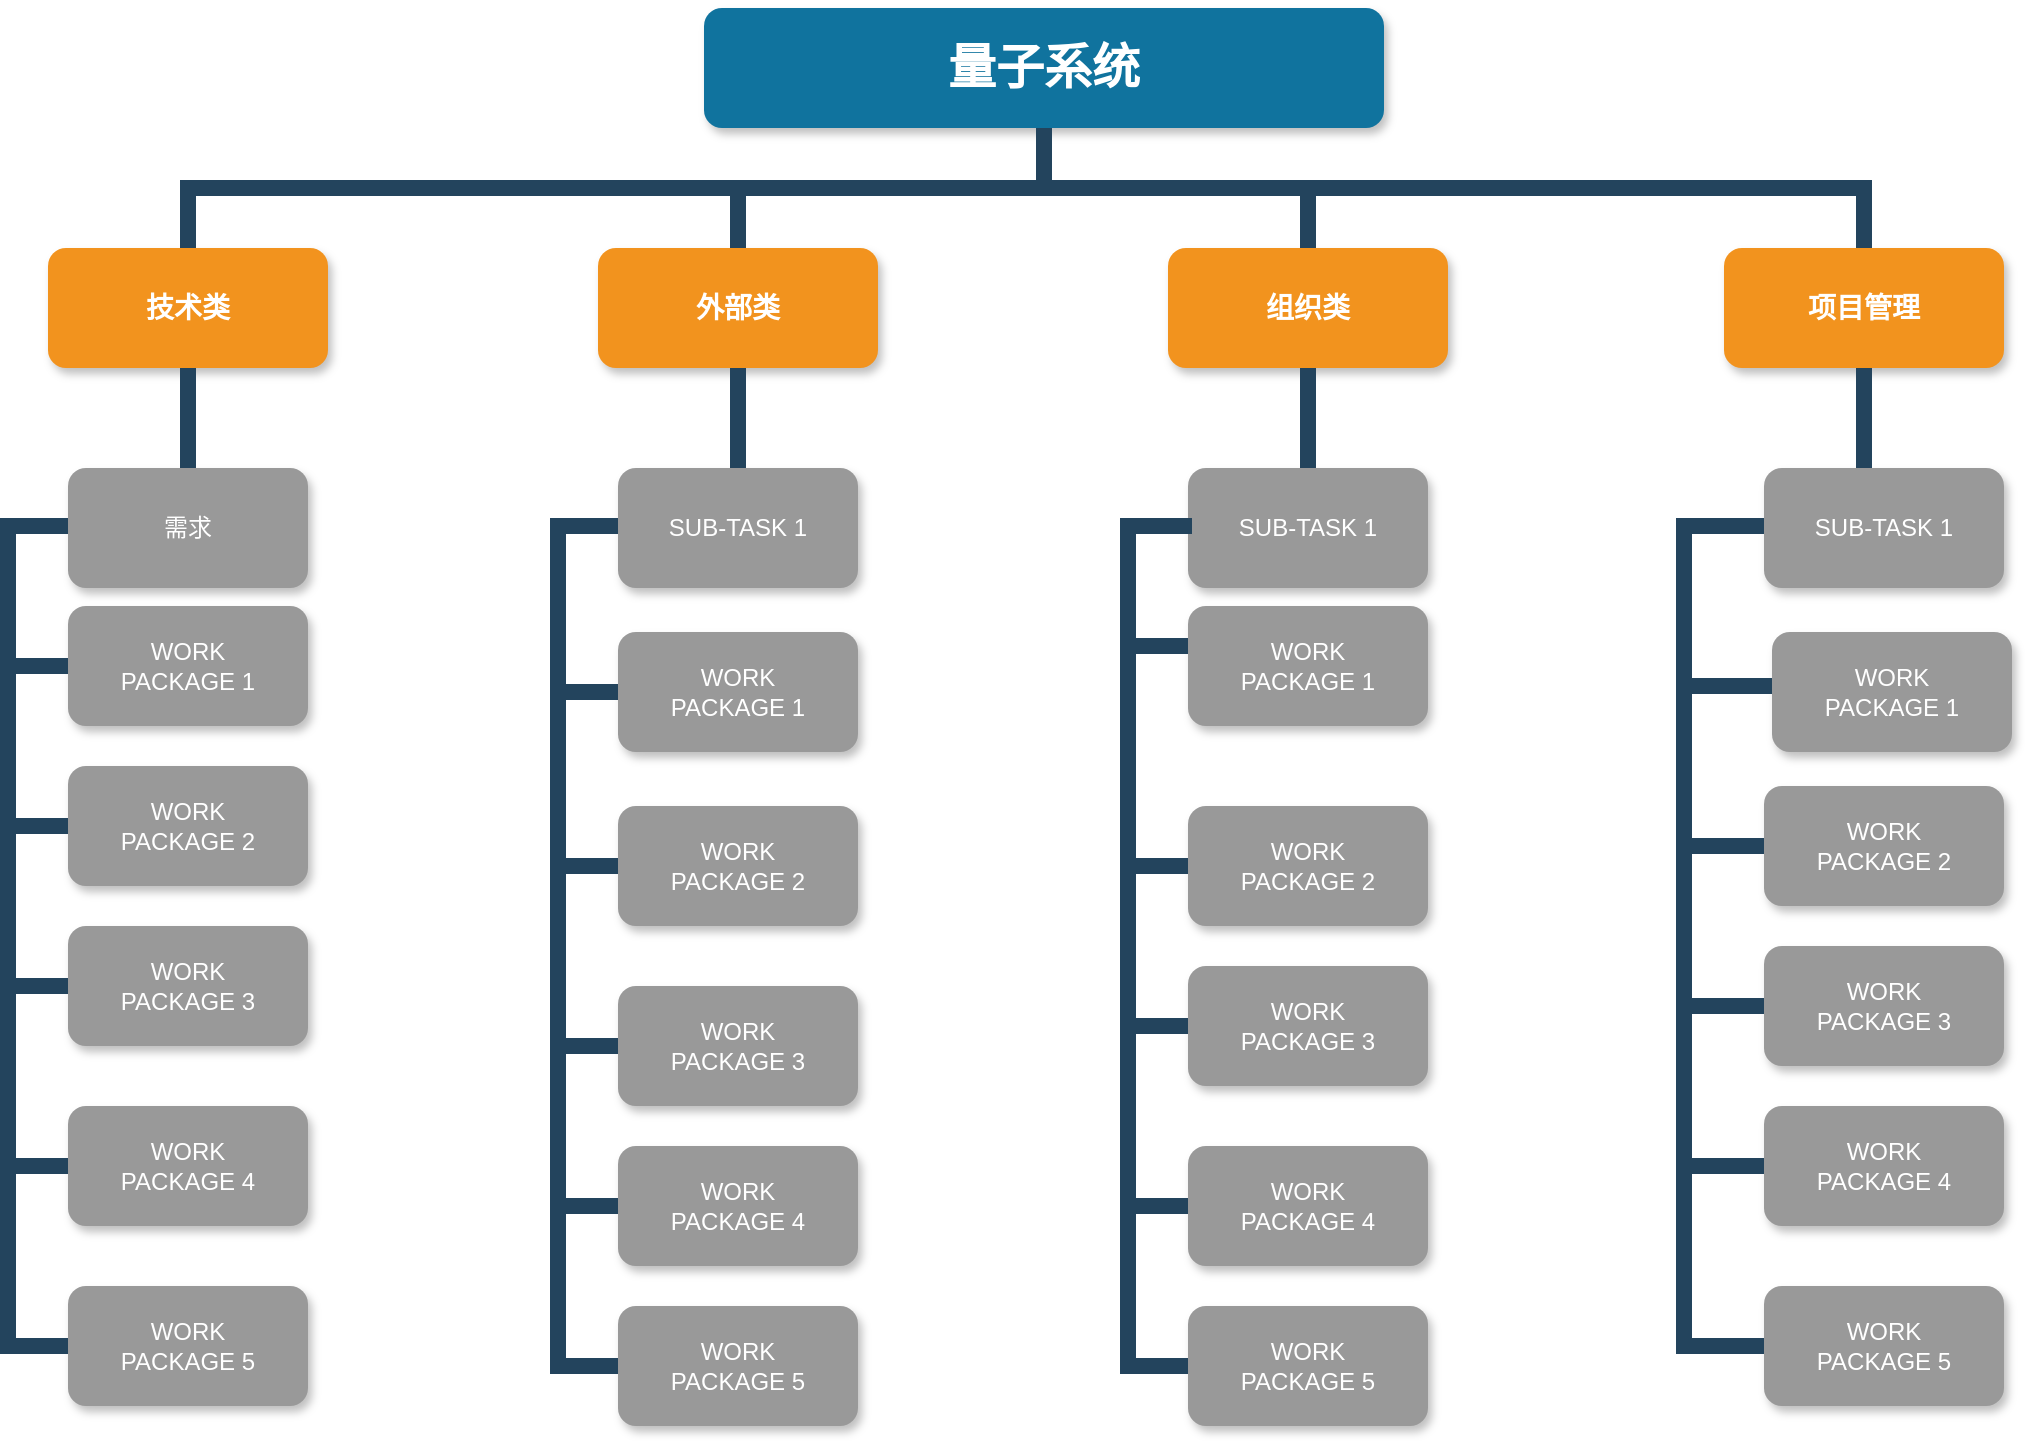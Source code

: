 <mxfile version="21.1.8" type="github">
  <diagram name="Page-1" id="64c3da0e-402f-94eb-ee01-a36477274f13">
    <mxGraphModel dx="1434" dy="740" grid="1" gridSize="10" guides="1" tooltips="1" connect="1" arrows="1" fold="1" page="1" pageScale="1" pageWidth="1169" pageHeight="826" background="none" math="0" shadow="0">
      <root>
        <mxCell id="0" />
        <mxCell id="1" parent="0" />
        <mxCell id="2" value="量子系统" style="whiteSpace=wrap;rounded=1;shadow=1;fillColor=#10739E;strokeColor=none;fontColor=#FFFFFF;fontStyle=1;fontSize=24" parent="1" vertex="1">
          <mxGeometry x="630" y="70" width="340" height="60" as="geometry" />
        </mxCell>
        <mxCell id="3" value="技术类" style="whiteSpace=wrap;rounded=1;fillColor=#F2931E;strokeColor=none;shadow=1;fontColor=#FFFFFF;fontStyle=1;fontSize=14" parent="1" vertex="1">
          <mxGeometry x="302" y="190.0" width="140" height="60" as="geometry" />
        </mxCell>
        <mxCell id="4" value="外部类" style="whiteSpace=wrap;rounded=1;fillColor=#F2931E;strokeColor=none;shadow=1;fontColor=#FFFFFF;fontStyle=1;fontSize=14" parent="1" vertex="1">
          <mxGeometry x="577" y="190.0" width="140" height="60" as="geometry" />
        </mxCell>
        <mxCell id="6" value="组织类" style="whiteSpace=wrap;rounded=1;fillColor=#F2931E;strokeColor=none;shadow=1;fontColor=#FFFFFF;fontStyle=1;fontSize=14" parent="1" vertex="1">
          <mxGeometry x="862" y="190.0" width="140" height="60" as="geometry" />
        </mxCell>
        <mxCell id="7" value="项目管理" style="whiteSpace=wrap;rounded=1;fillColor=#F2931E;strokeColor=none;shadow=1;fontColor=#FFFFFF;fontStyle=1;fontSize=14" parent="1" vertex="1">
          <mxGeometry x="1140" y="190.0" width="140" height="60" as="geometry" />
        </mxCell>
        <mxCell id="10" value="需求" style="whiteSpace=wrap;rounded=1;fillColor=#999999;strokeColor=none;shadow=1;fontColor=#FFFFFF;" parent="1" vertex="1">
          <mxGeometry x="312" y="300.0" width="120" height="60" as="geometry" />
        </mxCell>
        <mxCell id="23" value="WORK&#xa;PACKAGE 1" style="whiteSpace=wrap;rounded=1;fillColor=#999999;strokeColor=none;shadow=1;fontColor=#FFFFFF;fontStyle=0" parent="1" vertex="1">
          <mxGeometry x="312.0" y="369.0" width="120" height="60" as="geometry" />
        </mxCell>
        <mxCell id="24" value="WORK&#xa;PACKAGE 2" style="whiteSpace=wrap;rounded=1;fillColor=#999999;strokeColor=none;shadow=1;fontColor=#FFFFFF;fontStyle=0" parent="1" vertex="1">
          <mxGeometry x="312.0" y="449.0" width="120" height="60" as="geometry" />
        </mxCell>
        <mxCell id="25" value="WORK&#xa;PACKAGE 3" style="whiteSpace=wrap;rounded=1;fillColor=#999999;strokeColor=none;shadow=1;fontColor=#FFFFFF;fontStyle=0" parent="1" vertex="1">
          <mxGeometry x="312.0" y="529.0" width="120" height="60" as="geometry" />
        </mxCell>
        <mxCell id="26" value="WORK&#xa;PACKAGE 4" style="whiteSpace=wrap;rounded=1;fillColor=#999999;strokeColor=none;shadow=1;fontColor=#FFFFFF;fontStyle=0" parent="1" vertex="1">
          <mxGeometry x="312.0" y="619.0" width="120" height="60" as="geometry" />
        </mxCell>
        <mxCell id="27" value="WORK&#xa;PACKAGE 5" style="whiteSpace=wrap;rounded=1;fillColor=#999999;strokeColor=none;shadow=1;fontColor=#FFFFFF;fontStyle=0" parent="1" vertex="1">
          <mxGeometry x="312.0" y="709.0" width="120" height="60" as="geometry" />
        </mxCell>
        <mxCell id="43" value="SUB-TASK 1" style="whiteSpace=wrap;rounded=1;fillColor=#999999;strokeColor=none;shadow=1;fontColor=#FFFFFF;" parent="1" vertex="1">
          <mxGeometry x="587.0" y="300.0" width="120" height="60" as="geometry" />
        </mxCell>
        <mxCell id="45" value="WORK&#xa;PACKAGE 1" style="whiteSpace=wrap;rounded=1;fillColor=#999999;strokeColor=none;shadow=1;fontColor=#FFFFFF;fontStyle=0" parent="1" vertex="1">
          <mxGeometry x="587.0" y="382.0" width="120" height="60" as="geometry" />
        </mxCell>
        <mxCell id="46" value="WORK&#xa;PACKAGE 2" style="whiteSpace=wrap;rounded=1;fillColor=#999999;strokeColor=none;shadow=1;fontColor=#FFFFFF;fontStyle=0" parent="1" vertex="1">
          <mxGeometry x="587.0" y="469.0" width="120" height="60" as="geometry" />
        </mxCell>
        <mxCell id="47" value="WORK&#xa;PACKAGE 3" style="whiteSpace=wrap;rounded=1;fillColor=#999999;strokeColor=none;shadow=1;fontColor=#FFFFFF;fontStyle=0" parent="1" vertex="1">
          <mxGeometry x="587.0" y="559.0" width="120" height="60" as="geometry" />
        </mxCell>
        <mxCell id="48" value="WORK&#xa;PACKAGE 4" style="whiteSpace=wrap;rounded=1;fillColor=#999999;strokeColor=none;shadow=1;fontColor=#FFFFFF;fontStyle=0" parent="1" vertex="1">
          <mxGeometry x="587" y="639.0" width="120" height="60" as="geometry" />
        </mxCell>
        <mxCell id="49" value="WORK&#xa;PACKAGE 5" style="whiteSpace=wrap;rounded=1;fillColor=#999999;strokeColor=none;shadow=1;fontColor=#FFFFFF;fontStyle=0" parent="1" vertex="1">
          <mxGeometry x="587.0" y="719.0" width="120" height="60" as="geometry" />
        </mxCell>
        <mxCell id="103" value="" style="edgeStyle=elbowEdgeStyle;elbow=vertical;rounded=0;fontColor=#000000;endArrow=none;endFill=0;strokeWidth=8;strokeColor=#23445D;" parent="1" source="3" target="10" edge="1">
          <mxGeometry width="100" height="100" relative="1" as="geometry">
            <mxPoint x="162" y="290" as="sourcePoint" />
            <mxPoint x="262" y="190" as="targetPoint" />
          </mxGeometry>
        </mxCell>
        <mxCell id="105" value="" style="edgeStyle=elbowEdgeStyle;elbow=horizontal;rounded=0;fontColor=#000000;endArrow=none;endFill=0;strokeWidth=8;strokeColor=#23445D;" parent="1" target="23" edge="1">
          <mxGeometry width="100" height="100" relative="1" as="geometry">
            <mxPoint x="312" y="329" as="sourcePoint" />
            <mxPoint x="252" y="379" as="targetPoint" />
            <Array as="points">
              <mxPoint x="282" y="399" />
              <mxPoint x="192" y="379" />
            </Array>
          </mxGeometry>
        </mxCell>
        <mxCell id="106" value="" style="edgeStyle=elbowEdgeStyle;elbow=horizontal;rounded=0;fontColor=#000000;endArrow=none;endFill=0;strokeWidth=8;strokeColor=#23445D;" parent="1" target="24" edge="1">
          <mxGeometry width="100" height="100" relative="1" as="geometry">
            <mxPoint x="312" y="329" as="sourcePoint" />
            <mxPoint x="222" y="439" as="targetPoint" />
            <Array as="points">
              <mxPoint x="282" y="399" />
              <mxPoint x="192" y="399" />
            </Array>
          </mxGeometry>
        </mxCell>
        <mxCell id="107" value="" style="edgeStyle=elbowEdgeStyle;elbow=horizontal;rounded=0;fontColor=#000000;endArrow=none;endFill=0;strokeWidth=8;strokeColor=#23445D;" parent="1" target="27" edge="1">
          <mxGeometry width="100" height="100" relative="1" as="geometry">
            <mxPoint x="312" y="329" as="sourcePoint" />
            <mxPoint x="222" y="439" as="targetPoint" />
            <Array as="points">
              <mxPoint x="282" y="599" />
              <mxPoint x="192" y="539" />
            </Array>
          </mxGeometry>
        </mxCell>
        <mxCell id="109" value="" style="edgeStyle=elbowEdgeStyle;elbow=horizontal;rounded=0;fontColor=#000000;endArrow=none;endFill=0;strokeWidth=8;strokeColor=#23445D;" parent="1" target="26" edge="1">
          <mxGeometry width="100" height="100" relative="1" as="geometry">
            <mxPoint x="312" y="329" as="sourcePoint" />
            <mxPoint x="242" y="459" as="targetPoint" />
            <Array as="points">
              <mxPoint x="282" y="549" />
              <mxPoint x="192" y="409" />
            </Array>
          </mxGeometry>
        </mxCell>
        <mxCell id="110" value="" style="edgeStyle=elbowEdgeStyle;elbow=horizontal;rounded=0;fontColor=#000000;endArrow=none;endFill=0;strokeWidth=8;strokeColor=#23445D;" parent="1" target="25" edge="1">
          <mxGeometry width="100" height="100" relative="1" as="geometry">
            <mxPoint x="312" y="329" as="sourcePoint" />
            <mxPoint x="252" y="469" as="targetPoint" />
            <Array as="points">
              <mxPoint x="282" y="519" />
              <mxPoint x="192" y="429" />
            </Array>
          </mxGeometry>
        </mxCell>
        <mxCell id="116" value="" style="edgeStyle=elbowEdgeStyle;elbow=vertical;rounded=0;fontColor=#000000;endArrow=none;endFill=0;strokeWidth=8;strokeColor=#23445D;" parent="1" source="4" target="43" edge="1">
          <mxGeometry width="100" height="100" relative="1" as="geometry">
            <mxPoint x="287" y="240.0" as="sourcePoint" />
            <mxPoint x="187" y="310" as="targetPoint" />
            <Array as="points">
              <mxPoint x="647" y="280" />
            </Array>
          </mxGeometry>
        </mxCell>
        <mxCell id="118" value="" style="edgeStyle=elbowEdgeStyle;elbow=horizontal;rounded=0;fontColor=#000000;endArrow=none;endFill=0;strokeWidth=8;strokeColor=#23445D;" parent="1" target="45" edge="1">
          <mxGeometry width="100" height="100" relative="1" as="geometry">
            <mxPoint x="587.0" y="329" as="sourcePoint" />
            <mxPoint x="477.0" y="429" as="targetPoint" />
            <Array as="points">
              <mxPoint x="557" y="379" />
            </Array>
          </mxGeometry>
        </mxCell>
        <mxCell id="119" value="" style="edgeStyle=elbowEdgeStyle;elbow=horizontal;rounded=0;fontColor=#000000;endArrow=none;endFill=0;strokeWidth=8;strokeColor=#23445D;" parent="1" target="46" edge="1">
          <mxGeometry width="100" height="100" relative="1" as="geometry">
            <mxPoint x="587.0" y="329" as="sourcePoint" />
            <mxPoint x="477.0" y="509" as="targetPoint" />
            <Array as="points">
              <mxPoint x="557" y="459" />
              <mxPoint x="467" y="419" />
            </Array>
          </mxGeometry>
        </mxCell>
        <mxCell id="120" value="" style="edgeStyle=elbowEdgeStyle;elbow=horizontal;rounded=0;fontColor=#000000;endArrow=none;endFill=0;strokeWidth=8;strokeColor=#23445D;" parent="1" target="49" edge="1">
          <mxGeometry width="100" height="100" relative="1" as="geometry">
            <mxPoint x="587.0" y="329" as="sourcePoint" />
            <mxPoint x="477" y="749" as="targetPoint" />
            <Array as="points">
              <mxPoint x="557" y="459" />
              <mxPoint x="467" y="549" />
            </Array>
          </mxGeometry>
        </mxCell>
        <mxCell id="121" value="" style="edgeStyle=elbowEdgeStyle;elbow=horizontal;rounded=0;fontColor=#000000;endArrow=none;endFill=0;strokeWidth=8;strokeColor=#23445D;" parent="1" target="48" edge="1">
          <mxGeometry width="100" height="100" relative="1" as="geometry">
            <mxPoint x="587.0" y="329" as="sourcePoint" />
            <mxPoint x="477" y="669" as="targetPoint" />
            <Array as="points">
              <mxPoint x="557" y="399" />
              <mxPoint x="467" y="499" />
            </Array>
          </mxGeometry>
        </mxCell>
        <mxCell id="122" value="" style="edgeStyle=elbowEdgeStyle;elbow=horizontal;rounded=0;fontColor=#000000;endArrow=none;endFill=0;strokeWidth=8;strokeColor=#23445D;" parent="1" target="47" edge="1">
          <mxGeometry width="100" height="100" relative="1" as="geometry">
            <mxPoint x="587.0" y="329" as="sourcePoint" />
            <mxPoint x="477.0" y="589" as="targetPoint" />
            <Array as="points">
              <mxPoint x="557" y="389" />
              <mxPoint x="567" y="459" />
              <mxPoint x="467" y="469" />
            </Array>
          </mxGeometry>
        </mxCell>
        <mxCell id="133" value="SUB-TASK 1" style="whiteSpace=wrap;rounded=1;fillColor=#999999;strokeColor=none;shadow=1;fontColor=#FFFFFF;" parent="1" vertex="1">
          <mxGeometry x="872.0" y="300.0" width="120" height="60" as="geometry" />
        </mxCell>
        <mxCell id="135" value="WORK&#xa;PACKAGE 1" style="whiteSpace=wrap;rounded=1;fillColor=#999999;strokeColor=none;shadow=1;fontColor=#FFFFFF;fontStyle=0" parent="1" vertex="1">
          <mxGeometry x="872.0" y="369.0" width="120" height="60" as="geometry" />
        </mxCell>
        <mxCell id="136" value="WORK&#xa;PACKAGE 2" style="whiteSpace=wrap;rounded=1;fillColor=#999999;strokeColor=none;shadow=1;fontColor=#FFFFFF;fontStyle=0" parent="1" vertex="1">
          <mxGeometry x="872.0" y="469.0" width="120" height="60" as="geometry" />
        </mxCell>
        <mxCell id="137" value="WORK&#xa;PACKAGE 3" style="whiteSpace=wrap;rounded=1;fillColor=#999999;strokeColor=none;shadow=1;fontColor=#FFFFFF;fontStyle=0" parent="1" vertex="1">
          <mxGeometry x="872.0" y="549.0" width="120" height="60" as="geometry" />
        </mxCell>
        <mxCell id="138" value="WORK&#xa;PACKAGE 4" style="whiteSpace=wrap;rounded=1;fillColor=#999999;strokeColor=none;shadow=1;fontColor=#FFFFFF;fontStyle=0" parent="1" vertex="1">
          <mxGeometry x="872" y="639.0" width="120" height="60" as="geometry" />
        </mxCell>
        <mxCell id="139" value="WORK&#xa;PACKAGE 5" style="whiteSpace=wrap;rounded=1;fillColor=#999999;strokeColor=none;shadow=1;fontColor=#FFFFFF;fontStyle=0" parent="1" vertex="1">
          <mxGeometry x="872.0" y="719.0" width="120" height="60" as="geometry" />
        </mxCell>
        <mxCell id="145" value="" style="edgeStyle=elbowEdgeStyle;elbow=horizontal;rounded=0;fontColor=#000000;endArrow=none;endFill=0;strokeWidth=8;strokeColor=#23445D;" parent="1" target="135" edge="1">
          <mxGeometry width="100" height="100" relative="1" as="geometry">
            <mxPoint x="874" y="329" as="sourcePoint" />
            <mxPoint x="764.0" y="429" as="targetPoint" />
            <Array as="points">
              <mxPoint x="842" y="389" />
            </Array>
          </mxGeometry>
        </mxCell>
        <mxCell id="146" value="" style="edgeStyle=elbowEdgeStyle;elbow=horizontal;rounded=0;fontColor=#000000;endArrow=none;endFill=0;strokeWidth=8;strokeColor=#23445D;" parent="1" target="136" edge="1">
          <mxGeometry width="100" height="100" relative="1" as="geometry">
            <mxPoint x="874" y="329" as="sourcePoint" />
            <mxPoint x="764.0" y="509" as="targetPoint" />
            <Array as="points">
              <mxPoint x="842" y="459" />
              <mxPoint x="754" y="419" />
            </Array>
          </mxGeometry>
        </mxCell>
        <mxCell id="147" value="" style="edgeStyle=elbowEdgeStyle;elbow=horizontal;rounded=0;fontColor=#000000;endArrow=none;endFill=0;strokeWidth=8;strokeColor=#23445D;" parent="1" target="139" edge="1">
          <mxGeometry width="100" height="100" relative="1" as="geometry">
            <mxPoint x="874" y="329" as="sourcePoint" />
            <mxPoint x="764" y="749" as="targetPoint" />
            <Array as="points">
              <mxPoint x="842" y="549" />
              <mxPoint x="754" y="549" />
            </Array>
          </mxGeometry>
        </mxCell>
        <mxCell id="148" value="" style="edgeStyle=elbowEdgeStyle;elbow=horizontal;rounded=0;fontColor=#000000;endArrow=none;endFill=0;strokeWidth=8;strokeColor=#23445D;" parent="1" target="138" edge="1">
          <mxGeometry width="100" height="100" relative="1" as="geometry">
            <mxPoint x="874" y="329" as="sourcePoint" />
            <mxPoint x="764" y="669" as="targetPoint" />
            <Array as="points">
              <mxPoint x="842" y="469" />
              <mxPoint x="754" y="499" />
            </Array>
          </mxGeometry>
        </mxCell>
        <mxCell id="149" value="" style="edgeStyle=elbowEdgeStyle;elbow=horizontal;rounded=0;fontColor=#000000;endArrow=none;endFill=0;strokeWidth=8;strokeColor=#23445D;" parent="1" target="137" edge="1">
          <mxGeometry width="100" height="100" relative="1" as="geometry">
            <mxPoint x="874" y="329" as="sourcePoint" />
            <mxPoint x="764.0" y="589" as="targetPoint" />
            <Array as="points">
              <mxPoint x="842" y="449" />
            </Array>
          </mxGeometry>
        </mxCell>
        <mxCell id="155" value="SUB-TASK 1" style="whiteSpace=wrap;rounded=1;fillColor=#999999;strokeColor=none;shadow=1;fontColor=#FFFFFF;" parent="1" vertex="1">
          <mxGeometry x="1160.0" y="300.0" width="120" height="60" as="geometry" />
        </mxCell>
        <mxCell id="157" value="WORK&#xa;PACKAGE 1" style="whiteSpace=wrap;rounded=1;fillColor=#999999;strokeColor=none;shadow=1;fontColor=#FFFFFF;fontStyle=0" parent="1" vertex="1">
          <mxGeometry x="1164.0" y="382.0" width="120" height="60" as="geometry" />
        </mxCell>
        <mxCell id="158" value="WORK&#xa;PACKAGE 2" style="whiteSpace=wrap;rounded=1;fillColor=#999999;strokeColor=none;shadow=1;fontColor=#FFFFFF;fontStyle=0" parent="1" vertex="1">
          <mxGeometry x="1160" y="459.0" width="120" height="60" as="geometry" />
        </mxCell>
        <mxCell id="159" value="WORK&#xa;PACKAGE 3" style="whiteSpace=wrap;rounded=1;fillColor=#999999;strokeColor=none;shadow=1;fontColor=#FFFFFF;fontStyle=0" parent="1" vertex="1">
          <mxGeometry x="1160.0" y="539.0" width="120" height="60" as="geometry" />
        </mxCell>
        <mxCell id="160" value="WORK&#xa;PACKAGE 4" style="whiteSpace=wrap;rounded=1;fillColor=#999999;strokeColor=none;shadow=1;fontColor=#FFFFFF;fontStyle=0" parent="1" vertex="1">
          <mxGeometry x="1160" y="619.0" width="120" height="60" as="geometry" />
        </mxCell>
        <mxCell id="161" value="WORK&#xa;PACKAGE 5" style="whiteSpace=wrap;rounded=1;fillColor=#999999;strokeColor=none;shadow=1;fontColor=#FFFFFF;fontStyle=0" parent="1" vertex="1">
          <mxGeometry x="1160" y="709.0" width="120" height="60" as="geometry" />
        </mxCell>
        <mxCell id="167" value="" style="edgeStyle=elbowEdgeStyle;elbow=horizontal;rounded=0;fontColor=#000000;endArrow=none;endFill=0;strokeWidth=8;strokeColor=#23445D;" parent="1" target="157" edge="1">
          <mxGeometry width="100" height="100" relative="1" as="geometry">
            <mxPoint x="1160" y="329.0" as="sourcePoint" />
            <mxPoint x="680.0" y="429.0" as="targetPoint" />
            <Array as="points">
              <mxPoint x="1120" y="409" />
              <mxPoint x="670" y="379.0" />
            </Array>
          </mxGeometry>
        </mxCell>
        <mxCell id="168" value="" style="edgeStyle=elbowEdgeStyle;elbow=horizontal;rounded=0;fontColor=#000000;endArrow=none;endFill=0;strokeWidth=8;strokeColor=#23445D;" parent="1" target="158" edge="1">
          <mxGeometry width="100" height="100" relative="1" as="geometry">
            <mxPoint x="1160" y="329.0" as="sourcePoint" />
            <mxPoint x="680.0" y="509.0" as="targetPoint" />
            <Array as="points">
              <mxPoint x="1120" y="439" />
            </Array>
          </mxGeometry>
        </mxCell>
        <mxCell id="169" value="" style="edgeStyle=elbowEdgeStyle;elbow=horizontal;rounded=0;fontColor=#000000;endArrow=none;endFill=0;strokeWidth=8;strokeColor=#23445D;" parent="1" target="161" edge="1">
          <mxGeometry width="100" height="100" relative="1" as="geometry">
            <mxPoint x="1160" y="329.0" as="sourcePoint" />
            <mxPoint x="680" y="749.0" as="targetPoint" />
            <Array as="points">
              <mxPoint x="1120" y="609" />
              <mxPoint x="670" y="549.0" />
            </Array>
          </mxGeometry>
        </mxCell>
        <mxCell id="170" value="" style="edgeStyle=elbowEdgeStyle;elbow=horizontal;rounded=0;fontColor=#000000;endArrow=none;endFill=0;strokeWidth=8;strokeColor=#23445D;" parent="1" target="160" edge="1">
          <mxGeometry width="100" height="100" relative="1" as="geometry">
            <mxPoint x="1160" y="329.0" as="sourcePoint" />
            <mxPoint x="680" y="669.0" as="targetPoint" />
            <Array as="points">
              <mxPoint x="1120" y="459" />
              <mxPoint x="670" y="499.0" />
            </Array>
          </mxGeometry>
        </mxCell>
        <mxCell id="171" value="" style="edgeStyle=elbowEdgeStyle;elbow=horizontal;rounded=0;fontColor=#000000;endArrow=none;endFill=0;strokeWidth=8;strokeColor=#23445D;" parent="1" target="159" edge="1">
          <mxGeometry width="100" height="100" relative="1" as="geometry">
            <mxPoint x="1160" y="329.0" as="sourcePoint" />
            <mxPoint x="680.0" y="589.0" as="targetPoint" />
            <Array as="points">
              <mxPoint x="1120" y="389" />
              <mxPoint x="670" y="469.0" />
            </Array>
          </mxGeometry>
        </mxCell>
        <mxCell id="221" value="" style="edgeStyle=elbowEdgeStyle;elbow=vertical;rounded=0;fontColor=#000000;endArrow=none;endFill=0;strokeWidth=8;strokeColor=#23445D;" parent="1" source="6" target="133" edge="1">
          <mxGeometry width="100" height="100" relative="1" as="geometry">
            <mxPoint x="742" y="270" as="sourcePoint" />
            <mxPoint x="842" y="170" as="targetPoint" />
          </mxGeometry>
        </mxCell>
        <mxCell id="223" value="" style="edgeStyle=elbowEdgeStyle;elbow=vertical;rounded=0;fontColor=#000000;endArrow=none;endFill=0;strokeWidth=8;strokeColor=#23445D;" parent="1" source="7" target="155" edge="1">
          <mxGeometry width="100" height="100" relative="1" as="geometry">
            <mxPoint x="850" y="300" as="sourcePoint" />
            <mxPoint x="750" y="190" as="targetPoint" />
            <Array as="points">
              <mxPoint x="1210" y="290" />
            </Array>
          </mxGeometry>
        </mxCell>
        <mxCell id="229" value="" style="edgeStyle=elbowEdgeStyle;elbow=vertical;rounded=0;fontColor=#000000;endArrow=none;endFill=0;strokeWidth=8;strokeColor=#23445D;" parent="1" source="2" target="3" edge="1">
          <mxGeometry width="100" height="100" relative="1" as="geometry">
            <mxPoint x="540" y="140" as="sourcePoint" />
            <mxPoint x="640" y="40" as="targetPoint" />
          </mxGeometry>
        </mxCell>
        <mxCell id="230" value="" style="edgeStyle=elbowEdgeStyle;elbow=vertical;rounded=0;fontColor=#000000;endArrow=none;endFill=0;strokeWidth=8;strokeColor=#23445D;" parent="1" source="2" target="4" edge="1">
          <mxGeometry width="100" height="100" relative="1" as="geometry">
            <mxPoint x="550" y="150" as="sourcePoint" />
            <mxPoint x="650" y="50" as="targetPoint" />
          </mxGeometry>
        </mxCell>
        <mxCell id="231" value="" style="edgeStyle=elbowEdgeStyle;elbow=vertical;rounded=0;fontColor=#000000;endArrow=none;endFill=0;strokeWidth=8;strokeColor=#23445D;" parent="1" source="2" target="6" edge="1">
          <mxGeometry width="100" height="100" relative="1" as="geometry">
            <mxPoint x="560" y="160" as="sourcePoint" />
            <mxPoint x="660" y="60" as="targetPoint" />
          </mxGeometry>
        </mxCell>
        <mxCell id="232" value="" style="edgeStyle=elbowEdgeStyle;elbow=vertical;rounded=0;fontColor=#000000;endArrow=none;endFill=0;strokeWidth=8;strokeColor=#23445D;" parent="1" source="2" target="7" edge="1">
          <mxGeometry width="100" height="100" relative="1" as="geometry">
            <mxPoint x="570" y="170" as="sourcePoint" />
            <mxPoint x="670" y="70" as="targetPoint" />
          </mxGeometry>
        </mxCell>
      </root>
    </mxGraphModel>
  </diagram>
</mxfile>
